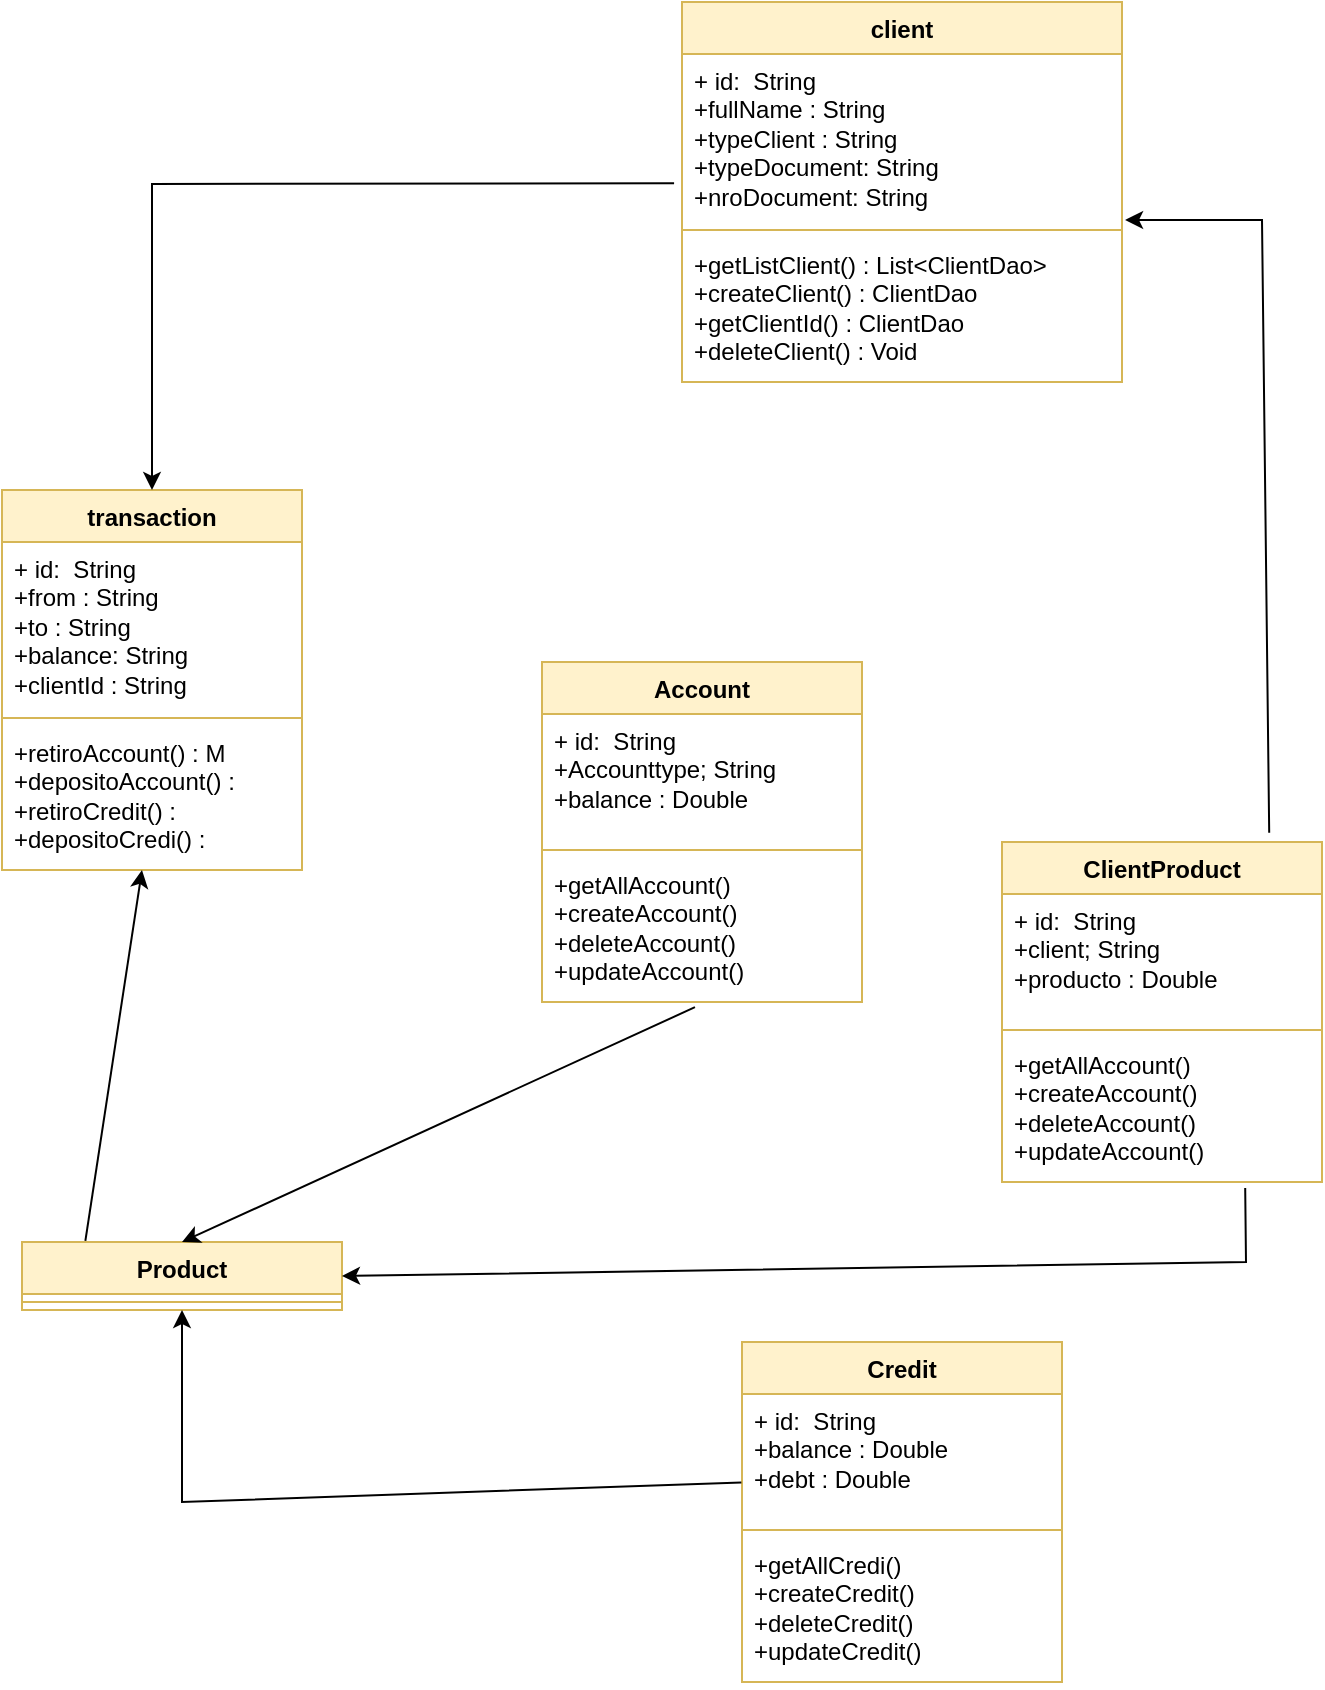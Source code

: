<mxfile version="21.6.1" type="google">
  <diagram id="C5RBs43oDa-KdzZeNtuy" name="Page-1">
    <mxGraphModel grid="1" page="1" gridSize="10" guides="1" tooltips="1" connect="1" arrows="1" fold="1" pageScale="1" pageWidth="827" pageHeight="1169" math="0" shadow="0">
      <root>
        <mxCell id="WIyWlLk6GJQsqaUBKTNV-0" />
        <mxCell id="WIyWlLk6GJQsqaUBKTNV-1" parent="WIyWlLk6GJQsqaUBKTNV-0" />
        <mxCell id="kVyAI17uQfIXAitFlHAW-0" value="client" style="swimlane;fontStyle=1;align=center;verticalAlign=top;childLayout=stackLayout;horizontal=1;startSize=26;horizontalStack=0;resizeParent=1;resizeParentMax=0;resizeLast=0;collapsible=1;marginBottom=0;whiteSpace=wrap;html=1;fillColor=#fff2cc;strokeColor=#d6b656;" vertex="1" parent="WIyWlLk6GJQsqaUBKTNV-1">
          <mxGeometry x="370" y="170" width="220" height="190" as="geometry" />
        </mxCell>
        <mxCell id="kVyAI17uQfIXAitFlHAW-1" value="+ id:&amp;nbsp; String&lt;br&gt;+fullName : String&lt;br&gt;+typeClient : String&lt;br&gt;+typeDocument: String&lt;br&gt;+nroDocument: String" style="text;strokeColor=none;fillColor=none;align=left;verticalAlign=top;spacingLeft=4;spacingRight=4;overflow=hidden;rotatable=0;points=[[0,0.5],[1,0.5]];portConstraint=eastwest;whiteSpace=wrap;html=1;" vertex="1" parent="kVyAI17uQfIXAitFlHAW-0">
          <mxGeometry y="26" width="220" height="84" as="geometry" />
        </mxCell>
        <mxCell id="kVyAI17uQfIXAitFlHAW-2" value="" style="line;strokeWidth=1;fillColor=none;align=left;verticalAlign=middle;spacingTop=-1;spacingLeft=3;spacingRight=3;rotatable=0;labelPosition=right;points=[];portConstraint=eastwest;strokeColor=inherit;" vertex="1" parent="kVyAI17uQfIXAitFlHAW-0">
          <mxGeometry y="110" width="220" height="8" as="geometry" />
        </mxCell>
        <mxCell id="kVyAI17uQfIXAitFlHAW-3" value="+getListClient() : List&amp;lt;ClientDao&amp;gt;&lt;br&gt;+createClient() : ClientDao&lt;br&gt;+getClientId() : ClientDao&lt;br&gt;+deleteClient() : Void" style="text;strokeColor=none;fillColor=none;align=left;verticalAlign=top;spacingLeft=4;spacingRight=4;overflow=hidden;rotatable=0;points=[[0,0.5],[1,0.5]];portConstraint=eastwest;whiteSpace=wrap;html=1;" vertex="1" parent="kVyAI17uQfIXAitFlHAW-0">
          <mxGeometry y="118" width="220" height="72" as="geometry" />
        </mxCell>
        <mxCell id="PcI-2z47k3uzRBMzut41-0" value="Account" style="swimlane;fontStyle=1;align=center;verticalAlign=top;childLayout=stackLayout;horizontal=1;startSize=26;horizontalStack=0;resizeParent=1;resizeParentMax=0;resizeLast=0;collapsible=1;marginBottom=0;whiteSpace=wrap;html=1;fillColor=#fff2cc;strokeColor=#d6b656;" vertex="1" parent="WIyWlLk6GJQsqaUBKTNV-1">
          <mxGeometry x="300" y="500" width="160" height="170" as="geometry" />
        </mxCell>
        <mxCell id="PcI-2z47k3uzRBMzut41-1" value="+ id:&amp;nbsp; String&lt;br&gt;+Accounttype; String&lt;br&gt;+balance : Double&amp;nbsp;&amp;nbsp;" style="text;strokeColor=none;fillColor=none;align=left;verticalAlign=top;spacingLeft=4;spacingRight=4;overflow=hidden;rotatable=0;points=[[0,0.5],[1,0.5]];portConstraint=eastwest;whiteSpace=wrap;html=1;" vertex="1" parent="PcI-2z47k3uzRBMzut41-0">
          <mxGeometry y="26" width="160" height="64" as="geometry" />
        </mxCell>
        <mxCell id="PcI-2z47k3uzRBMzut41-2" value="" style="line;strokeWidth=1;fillColor=none;align=left;verticalAlign=middle;spacingTop=-1;spacingLeft=3;spacingRight=3;rotatable=0;labelPosition=right;points=[];portConstraint=eastwest;strokeColor=inherit;" vertex="1" parent="PcI-2z47k3uzRBMzut41-0">
          <mxGeometry y="90" width="160" height="8" as="geometry" />
        </mxCell>
        <mxCell id="PcI-2z47k3uzRBMzut41-3" value="+getAllAccount()&lt;br&gt;+createAccount()&lt;br&gt;+deleteAccount()&lt;br&gt;+updateAccount()" style="text;strokeColor=none;fillColor=none;align=left;verticalAlign=top;spacingLeft=4;spacingRight=4;overflow=hidden;rotatable=0;points=[[0,0.5],[1,0.5]];portConstraint=eastwest;whiteSpace=wrap;html=1;" vertex="1" parent="PcI-2z47k3uzRBMzut41-0">
          <mxGeometry y="98" width="160" height="72" as="geometry" />
        </mxCell>
        <mxCell id="PcI-2z47k3uzRBMzut41-4" value="transaction" style="swimlane;fontStyle=1;align=center;verticalAlign=top;childLayout=stackLayout;horizontal=1;startSize=26;horizontalStack=0;resizeParent=1;resizeParentMax=0;resizeLast=0;collapsible=1;marginBottom=0;whiteSpace=wrap;html=1;fillColor=#fff2cc;strokeColor=#d6b656;" vertex="1" parent="WIyWlLk6GJQsqaUBKTNV-1">
          <mxGeometry x="30" y="414" width="150" height="190" as="geometry" />
        </mxCell>
        <mxCell id="PcI-2z47k3uzRBMzut41-5" value="+ id:&amp;nbsp; String&lt;br&gt;+from : String&lt;br&gt;+to : String&lt;br&gt;+balance: String&lt;br&gt;+clientId : String" style="text;strokeColor=none;fillColor=none;align=left;verticalAlign=top;spacingLeft=4;spacingRight=4;overflow=hidden;rotatable=0;points=[[0,0.5],[1,0.5]];portConstraint=eastwest;whiteSpace=wrap;html=1;" vertex="1" parent="PcI-2z47k3uzRBMzut41-4">
          <mxGeometry y="26" width="150" height="84" as="geometry" />
        </mxCell>
        <mxCell id="PcI-2z47k3uzRBMzut41-6" value="" style="line;strokeWidth=1;fillColor=none;align=left;verticalAlign=middle;spacingTop=-1;spacingLeft=3;spacingRight=3;rotatable=0;labelPosition=right;points=[];portConstraint=eastwest;strokeColor=inherit;" vertex="1" parent="PcI-2z47k3uzRBMzut41-4">
          <mxGeometry y="110" width="150" height="8" as="geometry" />
        </mxCell>
        <mxCell id="PcI-2z47k3uzRBMzut41-7" value="+retiroAccount() : M&lt;br&gt;+depositoAccount() :&amp;nbsp;&lt;br&gt;+retiroCredit() :&lt;br&gt;+depositoCredi() :" style="text;strokeColor=none;fillColor=none;align=left;verticalAlign=top;spacingLeft=4;spacingRight=4;overflow=hidden;rotatable=0;points=[[0,0.5],[1,0.5]];portConstraint=eastwest;whiteSpace=wrap;html=1;" vertex="1" parent="PcI-2z47k3uzRBMzut41-4">
          <mxGeometry y="118" width="150" height="72" as="geometry" />
        </mxCell>
        <mxCell id="PcI-2z47k3uzRBMzut41-12" value="Product" style="swimlane;fontStyle=1;align=center;verticalAlign=top;childLayout=stackLayout;horizontal=1;startSize=26;horizontalStack=0;resizeParent=1;resizeParentMax=0;resizeLast=0;collapsible=1;marginBottom=0;whiteSpace=wrap;html=1;fillColor=#fff2cc;strokeColor=#d6b656;" vertex="1" parent="WIyWlLk6GJQsqaUBKTNV-1">
          <mxGeometry x="40" y="790" width="160" height="34" as="geometry" />
        </mxCell>
        <mxCell id="PcI-2z47k3uzRBMzut41-14" value="" style="line;strokeWidth=1;fillColor=none;align=left;verticalAlign=middle;spacingTop=-1;spacingLeft=3;spacingRight=3;rotatable=0;labelPosition=right;points=[];portConstraint=eastwest;strokeColor=inherit;" vertex="1" parent="PcI-2z47k3uzRBMzut41-12">
          <mxGeometry y="26" width="160" height="8" as="geometry" />
        </mxCell>
        <mxCell id="PcI-2z47k3uzRBMzut41-18" value="" style="endArrow=classic;html=1;rounded=0;exitX=-0.018;exitY=0.769;exitDx=0;exitDy=0;exitPerimeter=0;entryX=0.5;entryY=0;entryDx=0;entryDy=0;" edge="1" parent="WIyWlLk6GJQsqaUBKTNV-1" source="kVyAI17uQfIXAitFlHAW-1" target="PcI-2z47k3uzRBMzut41-4">
          <mxGeometry width="50" height="50" relative="1" as="geometry">
            <mxPoint x="390" y="390" as="sourcePoint" />
            <mxPoint x="440" y="340" as="targetPoint" />
            <Array as="points">
              <mxPoint x="105" y="261" />
            </Array>
          </mxGeometry>
        </mxCell>
        <mxCell id="PcI-2z47k3uzRBMzut41-20" value="Credit" style="swimlane;fontStyle=1;align=center;verticalAlign=top;childLayout=stackLayout;horizontal=1;startSize=26;horizontalStack=0;resizeParent=1;resizeParentMax=0;resizeLast=0;collapsible=1;marginBottom=0;whiteSpace=wrap;html=1;fillColor=#fff2cc;strokeColor=#d6b656;" vertex="1" parent="WIyWlLk6GJQsqaUBKTNV-1">
          <mxGeometry x="400" y="840" width="160" height="170" as="geometry" />
        </mxCell>
        <mxCell id="PcI-2z47k3uzRBMzut41-21" value="+ id:&amp;nbsp; String&lt;br style=&quot;border-color: var(--border-color);&quot;&gt;+balance : Double&lt;br style=&quot;border-color: var(--border-color);&quot;&gt;+debt : Double&amp;nbsp;" style="text;strokeColor=none;fillColor=none;align=left;verticalAlign=top;spacingLeft=4;spacingRight=4;overflow=hidden;rotatable=0;points=[[0,0.5],[1,0.5]];portConstraint=eastwest;whiteSpace=wrap;html=1;" vertex="1" parent="PcI-2z47k3uzRBMzut41-20">
          <mxGeometry y="26" width="160" height="64" as="geometry" />
        </mxCell>
        <mxCell id="PcI-2z47k3uzRBMzut41-22" value="" style="line;strokeWidth=1;fillColor=none;align=left;verticalAlign=middle;spacingTop=-1;spacingLeft=3;spacingRight=3;rotatable=0;labelPosition=right;points=[];portConstraint=eastwest;strokeColor=inherit;" vertex="1" parent="PcI-2z47k3uzRBMzut41-20">
          <mxGeometry y="90" width="160" height="8" as="geometry" />
        </mxCell>
        <mxCell id="PcI-2z47k3uzRBMzut41-23" value="+getAllCredi()&lt;br style=&quot;border-color: var(--border-color);&quot;&gt;+createCredit()&lt;br style=&quot;border-color: var(--border-color);&quot;&gt;+deleteCredit()&lt;br style=&quot;border-color: var(--border-color);&quot;&gt;+updateCredit()" style="text;strokeColor=none;fillColor=none;align=left;verticalAlign=top;spacingLeft=4;spacingRight=4;overflow=hidden;rotatable=0;points=[[0,0.5],[1,0.5]];portConstraint=eastwest;whiteSpace=wrap;html=1;" vertex="1" parent="PcI-2z47k3uzRBMzut41-20">
          <mxGeometry y="98" width="160" height="72" as="geometry" />
        </mxCell>
        <mxCell id="PcI-2z47k3uzRBMzut41-25" value="" style="endArrow=classic;html=1;rounded=0;entryX=0.5;entryY=1;entryDx=0;entryDy=0;exitX=-0.002;exitY=0.691;exitDx=0;exitDy=0;exitPerimeter=0;" edge="1" parent="WIyWlLk6GJQsqaUBKTNV-1" source="PcI-2z47k3uzRBMzut41-21" target="PcI-2z47k3uzRBMzut41-12">
          <mxGeometry width="50" height="50" relative="1" as="geometry">
            <mxPoint x="390" y="900" as="sourcePoint" />
            <mxPoint x="440" y="850" as="targetPoint" />
            <Array as="points">
              <mxPoint x="120" y="920" />
            </Array>
          </mxGeometry>
        </mxCell>
        <mxCell id="PcI-2z47k3uzRBMzut41-27" value="" style="endArrow=classic;html=1;rounded=0;entryX=0.5;entryY=0;entryDx=0;entryDy=0;exitX=0.478;exitY=1.036;exitDx=0;exitDy=0;exitPerimeter=0;" edge="1" parent="WIyWlLk6GJQsqaUBKTNV-1" source="PcI-2z47k3uzRBMzut41-3" target="PcI-2z47k3uzRBMzut41-12">
          <mxGeometry width="50" height="50" relative="1" as="geometry">
            <mxPoint x="390" y="700" as="sourcePoint" />
            <mxPoint x="440" y="650" as="targetPoint" />
          </mxGeometry>
        </mxCell>
        <mxCell id="PcI-2z47k3uzRBMzut41-28" value="" style="endArrow=classic;html=1;rounded=0;exitX=0.198;exitY=-0.018;exitDx=0;exitDy=0;exitPerimeter=0;" edge="1" parent="WIyWlLk6GJQsqaUBKTNV-1" source="PcI-2z47k3uzRBMzut41-12">
          <mxGeometry width="50" height="50" relative="1" as="geometry">
            <mxPoint x="390" y="630" as="sourcePoint" />
            <mxPoint x="100" y="604" as="targetPoint" />
          </mxGeometry>
        </mxCell>
        <mxCell id="PcI-2z47k3uzRBMzut41-29" value="ClientProduct" style="swimlane;fontStyle=1;align=center;verticalAlign=top;childLayout=stackLayout;horizontal=1;startSize=26;horizontalStack=0;resizeParent=1;resizeParentMax=0;resizeLast=0;collapsible=1;marginBottom=0;whiteSpace=wrap;html=1;fillColor=#fff2cc;strokeColor=#d6b656;" vertex="1" parent="WIyWlLk6GJQsqaUBKTNV-1">
          <mxGeometry x="530" y="590" width="160" height="170" as="geometry" />
        </mxCell>
        <mxCell id="PcI-2z47k3uzRBMzut41-30" value="+ id:&amp;nbsp; String&lt;br&gt;+client; String&lt;br&gt;+producto : Double&amp;nbsp;&amp;nbsp;" style="text;strokeColor=none;fillColor=none;align=left;verticalAlign=top;spacingLeft=4;spacingRight=4;overflow=hidden;rotatable=0;points=[[0,0.5],[1,0.5]];portConstraint=eastwest;whiteSpace=wrap;html=1;" vertex="1" parent="PcI-2z47k3uzRBMzut41-29">
          <mxGeometry y="26" width="160" height="64" as="geometry" />
        </mxCell>
        <mxCell id="PcI-2z47k3uzRBMzut41-31" value="" style="line;strokeWidth=1;fillColor=none;align=left;verticalAlign=middle;spacingTop=-1;spacingLeft=3;spacingRight=3;rotatable=0;labelPosition=right;points=[];portConstraint=eastwest;strokeColor=inherit;" vertex="1" parent="PcI-2z47k3uzRBMzut41-29">
          <mxGeometry y="90" width="160" height="8" as="geometry" />
        </mxCell>
        <mxCell id="PcI-2z47k3uzRBMzut41-32" value="+getAllAccount()&lt;br&gt;+createAccount()&lt;br&gt;+deleteAccount()&lt;br&gt;+updateAccount()" style="text;strokeColor=none;fillColor=none;align=left;verticalAlign=top;spacingLeft=4;spacingRight=4;overflow=hidden;rotatable=0;points=[[0,0.5],[1,0.5]];portConstraint=eastwest;whiteSpace=wrap;html=1;" vertex="1" parent="PcI-2z47k3uzRBMzut41-29">
          <mxGeometry y="98" width="160" height="72" as="geometry" />
        </mxCell>
        <mxCell id="PcI-2z47k3uzRBMzut41-34" value="" style="endArrow=classic;html=1;rounded=0;entryX=1.007;entryY=0.988;entryDx=0;entryDy=0;entryPerimeter=0;exitX=0.835;exitY=-0.027;exitDx=0;exitDy=0;exitPerimeter=0;" edge="1" parent="WIyWlLk6GJQsqaUBKTNV-1" source="PcI-2z47k3uzRBMzut41-29" target="kVyAI17uQfIXAitFlHAW-1">
          <mxGeometry width="50" height="50" relative="1" as="geometry">
            <mxPoint x="720" y="490" as="sourcePoint" />
            <mxPoint x="440" y="450" as="targetPoint" />
            <Array as="points">
              <mxPoint x="660" y="279" />
            </Array>
          </mxGeometry>
        </mxCell>
        <mxCell id="PcI-2z47k3uzRBMzut41-35" value="" style="endArrow=classic;html=1;rounded=0;entryX=1;entryY=0.5;entryDx=0;entryDy=0;exitX=0.76;exitY=1.042;exitDx=0;exitDy=0;exitPerimeter=0;" edge="1" parent="WIyWlLk6GJQsqaUBKTNV-1" source="PcI-2z47k3uzRBMzut41-32" target="PcI-2z47k3uzRBMzut41-12">
          <mxGeometry width="50" height="50" relative="1" as="geometry">
            <mxPoint x="390" y="830" as="sourcePoint" />
            <mxPoint x="440" y="780" as="targetPoint" />
            <Array as="points">
              <mxPoint x="652" y="800" />
            </Array>
          </mxGeometry>
        </mxCell>
      </root>
    </mxGraphModel>
  </diagram>
</mxfile>
